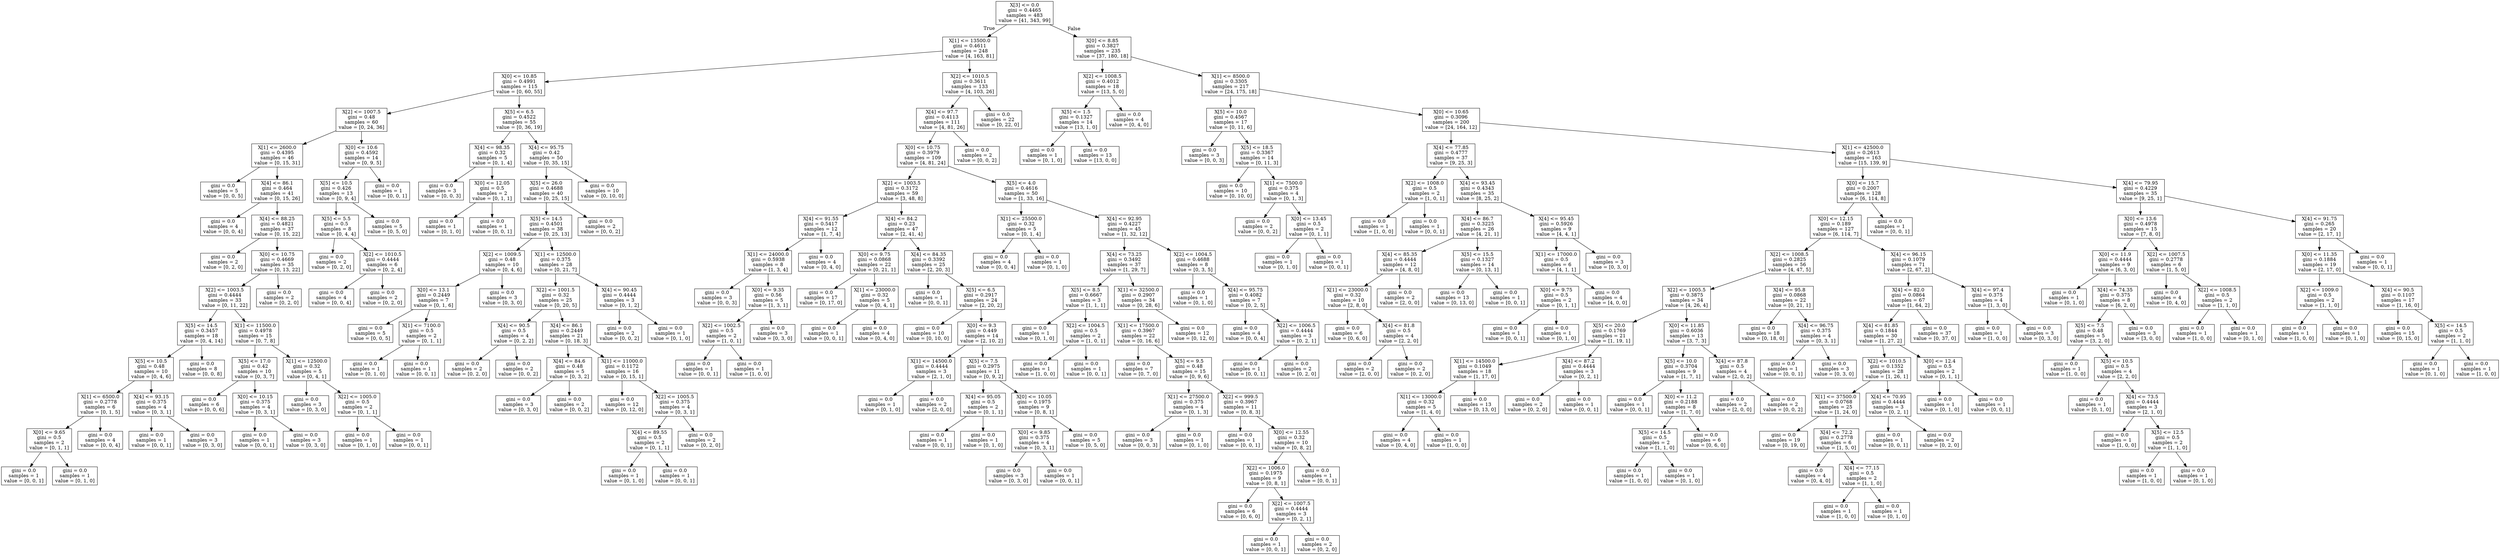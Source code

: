 digraph Tree {
node [shape=box] ;
0 [label="X[3] <= 0.0\ngini = 0.4465\nsamples = 483\nvalue = [41, 343, 99]"] ;
1 [label="X[1] <= 13500.0\ngini = 0.4611\nsamples = 248\nvalue = [4, 163, 81]"] ;
0 -> 1 [labeldistance=2.5, labelangle=45, headlabel="True"] ;
2 [label="X[0] <= 10.85\ngini = 0.4991\nsamples = 115\nvalue = [0, 60, 55]"] ;
1 -> 2 ;
3 [label="X[2] <= 1007.5\ngini = 0.48\nsamples = 60\nvalue = [0, 24, 36]"] ;
2 -> 3 ;
4 [label="X[1] <= 2600.0\ngini = 0.4395\nsamples = 46\nvalue = [0, 15, 31]"] ;
3 -> 4 ;
5 [label="gini = 0.0\nsamples = 5\nvalue = [0, 0, 5]"] ;
4 -> 5 ;
6 [label="X[4] <= 86.1\ngini = 0.464\nsamples = 41\nvalue = [0, 15, 26]"] ;
4 -> 6 ;
7 [label="gini = 0.0\nsamples = 4\nvalue = [0, 0, 4]"] ;
6 -> 7 ;
8 [label="X[4] <= 88.25\ngini = 0.4821\nsamples = 37\nvalue = [0, 15, 22]"] ;
6 -> 8 ;
9 [label="gini = 0.0\nsamples = 2\nvalue = [0, 2, 0]"] ;
8 -> 9 ;
10 [label="X[0] <= 10.75\ngini = 0.4669\nsamples = 35\nvalue = [0, 13, 22]"] ;
8 -> 10 ;
11 [label="X[2] <= 1003.5\ngini = 0.4444\nsamples = 33\nvalue = [0, 11, 22]"] ;
10 -> 11 ;
12 [label="X[5] <= 14.5\ngini = 0.3457\nsamples = 18\nvalue = [0, 4, 14]"] ;
11 -> 12 ;
13 [label="X[5] <= 10.5\ngini = 0.48\nsamples = 10\nvalue = [0, 4, 6]"] ;
12 -> 13 ;
14 [label="X[1] <= 6500.0\ngini = 0.2778\nsamples = 6\nvalue = [0, 1, 5]"] ;
13 -> 14 ;
15 [label="X[0] <= 9.65\ngini = 0.5\nsamples = 2\nvalue = [0, 1, 1]"] ;
14 -> 15 ;
16 [label="gini = 0.0\nsamples = 1\nvalue = [0, 0, 1]"] ;
15 -> 16 ;
17 [label="gini = 0.0\nsamples = 1\nvalue = [0, 1, 0]"] ;
15 -> 17 ;
18 [label="gini = 0.0\nsamples = 4\nvalue = [0, 0, 4]"] ;
14 -> 18 ;
19 [label="X[4] <= 93.15\ngini = 0.375\nsamples = 4\nvalue = [0, 3, 1]"] ;
13 -> 19 ;
20 [label="gini = 0.0\nsamples = 1\nvalue = [0, 0, 1]"] ;
19 -> 20 ;
21 [label="gini = 0.0\nsamples = 3\nvalue = [0, 3, 0]"] ;
19 -> 21 ;
22 [label="gini = 0.0\nsamples = 8\nvalue = [0, 0, 8]"] ;
12 -> 22 ;
23 [label="X[1] <= 11500.0\ngini = 0.4978\nsamples = 15\nvalue = [0, 7, 8]"] ;
11 -> 23 ;
24 [label="X[5] <= 17.0\ngini = 0.42\nsamples = 10\nvalue = [0, 3, 7]"] ;
23 -> 24 ;
25 [label="gini = 0.0\nsamples = 6\nvalue = [0, 0, 6]"] ;
24 -> 25 ;
26 [label="X[0] <= 10.15\ngini = 0.375\nsamples = 4\nvalue = [0, 3, 1]"] ;
24 -> 26 ;
27 [label="gini = 0.0\nsamples = 1\nvalue = [0, 0, 1]"] ;
26 -> 27 ;
28 [label="gini = 0.0\nsamples = 3\nvalue = [0, 3, 0]"] ;
26 -> 28 ;
29 [label="X[1] <= 12500.0\ngini = 0.32\nsamples = 5\nvalue = [0, 4, 1]"] ;
23 -> 29 ;
30 [label="gini = 0.0\nsamples = 3\nvalue = [0, 3, 0]"] ;
29 -> 30 ;
31 [label="X[2] <= 1005.0\ngini = 0.5\nsamples = 2\nvalue = [0, 1, 1]"] ;
29 -> 31 ;
32 [label="gini = 0.0\nsamples = 1\nvalue = [0, 1, 0]"] ;
31 -> 32 ;
33 [label="gini = 0.0\nsamples = 1\nvalue = [0, 0, 1]"] ;
31 -> 33 ;
34 [label="gini = 0.0\nsamples = 2\nvalue = [0, 2, 0]"] ;
10 -> 34 ;
35 [label="X[0] <= 10.6\ngini = 0.4592\nsamples = 14\nvalue = [0, 9, 5]"] ;
3 -> 35 ;
36 [label="X[5] <= 10.5\ngini = 0.426\nsamples = 13\nvalue = [0, 9, 4]"] ;
35 -> 36 ;
37 [label="X[5] <= 5.5\ngini = 0.5\nsamples = 8\nvalue = [0, 4, 4]"] ;
36 -> 37 ;
38 [label="gini = 0.0\nsamples = 2\nvalue = [0, 2, 0]"] ;
37 -> 38 ;
39 [label="X[2] <= 1010.5\ngini = 0.4444\nsamples = 6\nvalue = [0, 2, 4]"] ;
37 -> 39 ;
40 [label="gini = 0.0\nsamples = 4\nvalue = [0, 0, 4]"] ;
39 -> 40 ;
41 [label="gini = 0.0\nsamples = 2\nvalue = [0, 2, 0]"] ;
39 -> 41 ;
42 [label="gini = 0.0\nsamples = 5\nvalue = [0, 5, 0]"] ;
36 -> 42 ;
43 [label="gini = 0.0\nsamples = 1\nvalue = [0, 0, 1]"] ;
35 -> 43 ;
44 [label="X[5] <= 6.5\ngini = 0.4522\nsamples = 55\nvalue = [0, 36, 19]"] ;
2 -> 44 ;
45 [label="X[4] <= 98.35\ngini = 0.32\nsamples = 5\nvalue = [0, 1, 4]"] ;
44 -> 45 ;
46 [label="gini = 0.0\nsamples = 3\nvalue = [0, 0, 3]"] ;
45 -> 46 ;
47 [label="X[0] <= 12.05\ngini = 0.5\nsamples = 2\nvalue = [0, 1, 1]"] ;
45 -> 47 ;
48 [label="gini = 0.0\nsamples = 1\nvalue = [0, 1, 0]"] ;
47 -> 48 ;
49 [label="gini = 0.0\nsamples = 1\nvalue = [0, 0, 1]"] ;
47 -> 49 ;
50 [label="X[4] <= 95.75\ngini = 0.42\nsamples = 50\nvalue = [0, 35, 15]"] ;
44 -> 50 ;
51 [label="X[5] <= 26.0\ngini = 0.4688\nsamples = 40\nvalue = [0, 25, 15]"] ;
50 -> 51 ;
52 [label="X[5] <= 14.5\ngini = 0.4501\nsamples = 38\nvalue = [0, 25, 13]"] ;
51 -> 52 ;
53 [label="X[2] <= 1009.5\ngini = 0.48\nsamples = 10\nvalue = [0, 4, 6]"] ;
52 -> 53 ;
54 [label="X[0] <= 13.1\ngini = 0.2449\nsamples = 7\nvalue = [0, 1, 6]"] ;
53 -> 54 ;
55 [label="gini = 0.0\nsamples = 5\nvalue = [0, 0, 5]"] ;
54 -> 55 ;
56 [label="X[1] <= 7100.0\ngini = 0.5\nsamples = 2\nvalue = [0, 1, 1]"] ;
54 -> 56 ;
57 [label="gini = 0.0\nsamples = 1\nvalue = [0, 1, 0]"] ;
56 -> 57 ;
58 [label="gini = 0.0\nsamples = 1\nvalue = [0, 0, 1]"] ;
56 -> 58 ;
59 [label="gini = 0.0\nsamples = 3\nvalue = [0, 3, 0]"] ;
53 -> 59 ;
60 [label="X[1] <= 12500.0\ngini = 0.375\nsamples = 28\nvalue = [0, 21, 7]"] ;
52 -> 60 ;
61 [label="X[2] <= 1001.5\ngini = 0.32\nsamples = 25\nvalue = [0, 20, 5]"] ;
60 -> 61 ;
62 [label="X[4] <= 90.5\ngini = 0.5\nsamples = 4\nvalue = [0, 2, 2]"] ;
61 -> 62 ;
63 [label="gini = 0.0\nsamples = 2\nvalue = [0, 2, 0]"] ;
62 -> 63 ;
64 [label="gini = 0.0\nsamples = 2\nvalue = [0, 0, 2]"] ;
62 -> 64 ;
65 [label="X[4] <= 86.1\ngini = 0.2449\nsamples = 21\nvalue = [0, 18, 3]"] ;
61 -> 65 ;
66 [label="X[4] <= 84.6\ngini = 0.48\nsamples = 5\nvalue = [0, 3, 2]"] ;
65 -> 66 ;
67 [label="gini = 0.0\nsamples = 3\nvalue = [0, 3, 0]"] ;
66 -> 67 ;
68 [label="gini = 0.0\nsamples = 2\nvalue = [0, 0, 2]"] ;
66 -> 68 ;
69 [label="X[1] <= 11000.0\ngini = 0.1172\nsamples = 16\nvalue = [0, 15, 1]"] ;
65 -> 69 ;
70 [label="gini = 0.0\nsamples = 12\nvalue = [0, 12, 0]"] ;
69 -> 70 ;
71 [label="X[2] <= 1005.5\ngini = 0.375\nsamples = 4\nvalue = [0, 3, 1]"] ;
69 -> 71 ;
72 [label="X[4] <= 89.55\ngini = 0.5\nsamples = 2\nvalue = [0, 1, 1]"] ;
71 -> 72 ;
73 [label="gini = 0.0\nsamples = 1\nvalue = [0, 1, 0]"] ;
72 -> 73 ;
74 [label="gini = 0.0\nsamples = 1\nvalue = [0, 0, 1]"] ;
72 -> 74 ;
75 [label="gini = 0.0\nsamples = 2\nvalue = [0, 2, 0]"] ;
71 -> 75 ;
76 [label="X[4] <= 90.45\ngini = 0.4444\nsamples = 3\nvalue = [0, 1, 2]"] ;
60 -> 76 ;
77 [label="gini = 0.0\nsamples = 2\nvalue = [0, 0, 2]"] ;
76 -> 77 ;
78 [label="gini = 0.0\nsamples = 1\nvalue = [0, 1, 0]"] ;
76 -> 78 ;
79 [label="gini = 0.0\nsamples = 2\nvalue = [0, 0, 2]"] ;
51 -> 79 ;
80 [label="gini = 0.0\nsamples = 10\nvalue = [0, 10, 0]"] ;
50 -> 80 ;
81 [label="X[2] <= 1010.5\ngini = 0.3611\nsamples = 133\nvalue = [4, 103, 26]"] ;
1 -> 81 ;
82 [label="X[4] <= 97.7\ngini = 0.4113\nsamples = 111\nvalue = [4, 81, 26]"] ;
81 -> 82 ;
83 [label="X[0] <= 10.75\ngini = 0.3979\nsamples = 109\nvalue = [4, 81, 24]"] ;
82 -> 83 ;
84 [label="X[2] <= 1003.5\ngini = 0.3172\nsamples = 59\nvalue = [3, 48, 8]"] ;
83 -> 84 ;
85 [label="X[4] <= 91.55\ngini = 0.5417\nsamples = 12\nvalue = [1, 7, 4]"] ;
84 -> 85 ;
86 [label="X[1] <= 24000.0\ngini = 0.5938\nsamples = 8\nvalue = [1, 3, 4]"] ;
85 -> 86 ;
87 [label="gini = 0.0\nsamples = 3\nvalue = [0, 0, 3]"] ;
86 -> 87 ;
88 [label="X[0] <= 9.35\ngini = 0.56\nsamples = 5\nvalue = [1, 3, 1]"] ;
86 -> 88 ;
89 [label="X[2] <= 1002.5\ngini = 0.5\nsamples = 2\nvalue = [1, 0, 1]"] ;
88 -> 89 ;
90 [label="gini = 0.0\nsamples = 1\nvalue = [0, 0, 1]"] ;
89 -> 90 ;
91 [label="gini = 0.0\nsamples = 1\nvalue = [1, 0, 0]"] ;
89 -> 91 ;
92 [label="gini = 0.0\nsamples = 3\nvalue = [0, 3, 0]"] ;
88 -> 92 ;
93 [label="gini = 0.0\nsamples = 4\nvalue = [0, 4, 0]"] ;
85 -> 93 ;
94 [label="X[4] <= 84.2\ngini = 0.23\nsamples = 47\nvalue = [2, 41, 4]"] ;
84 -> 94 ;
95 [label="X[0] <= 9.75\ngini = 0.0868\nsamples = 22\nvalue = [0, 21, 1]"] ;
94 -> 95 ;
96 [label="gini = 0.0\nsamples = 17\nvalue = [0, 17, 0]"] ;
95 -> 96 ;
97 [label="X[1] <= 23000.0\ngini = 0.32\nsamples = 5\nvalue = [0, 4, 1]"] ;
95 -> 97 ;
98 [label="gini = 0.0\nsamples = 1\nvalue = [0, 0, 1]"] ;
97 -> 98 ;
99 [label="gini = 0.0\nsamples = 4\nvalue = [0, 4, 0]"] ;
97 -> 99 ;
100 [label="X[4] <= 84.35\ngini = 0.3392\nsamples = 25\nvalue = [2, 20, 3]"] ;
94 -> 100 ;
101 [label="gini = 0.0\nsamples = 1\nvalue = [0, 0, 1]"] ;
100 -> 101 ;
102 [label="X[5] <= 6.5\ngini = 0.2917\nsamples = 24\nvalue = [2, 20, 2]"] ;
100 -> 102 ;
103 [label="gini = 0.0\nsamples = 10\nvalue = [0, 10, 0]"] ;
102 -> 103 ;
104 [label="X[0] <= 9.3\ngini = 0.449\nsamples = 14\nvalue = [2, 10, 2]"] ;
102 -> 104 ;
105 [label="X[1] <= 14500.0\ngini = 0.4444\nsamples = 3\nvalue = [2, 1, 0]"] ;
104 -> 105 ;
106 [label="gini = 0.0\nsamples = 1\nvalue = [0, 1, 0]"] ;
105 -> 106 ;
107 [label="gini = 0.0\nsamples = 2\nvalue = [2, 0, 0]"] ;
105 -> 107 ;
108 [label="X[5] <= 7.5\ngini = 0.2975\nsamples = 11\nvalue = [0, 9, 2]"] ;
104 -> 108 ;
109 [label="X[4] <= 95.05\ngini = 0.5\nsamples = 2\nvalue = [0, 1, 1]"] ;
108 -> 109 ;
110 [label="gini = 0.0\nsamples = 1\nvalue = [0, 0, 1]"] ;
109 -> 110 ;
111 [label="gini = 0.0\nsamples = 1\nvalue = [0, 1, 0]"] ;
109 -> 111 ;
112 [label="X[0] <= 10.05\ngini = 0.1975\nsamples = 9\nvalue = [0, 8, 1]"] ;
108 -> 112 ;
113 [label="X[0] <= 9.85\ngini = 0.375\nsamples = 4\nvalue = [0, 3, 1]"] ;
112 -> 113 ;
114 [label="gini = 0.0\nsamples = 3\nvalue = [0, 3, 0]"] ;
113 -> 114 ;
115 [label="gini = 0.0\nsamples = 1\nvalue = [0, 0, 1]"] ;
113 -> 115 ;
116 [label="gini = 0.0\nsamples = 5\nvalue = [0, 5, 0]"] ;
112 -> 116 ;
117 [label="X[5] <= 4.0\ngini = 0.4616\nsamples = 50\nvalue = [1, 33, 16]"] ;
83 -> 117 ;
118 [label="X[1] <= 25500.0\ngini = 0.32\nsamples = 5\nvalue = [0, 1, 4]"] ;
117 -> 118 ;
119 [label="gini = 0.0\nsamples = 4\nvalue = [0, 0, 4]"] ;
118 -> 119 ;
120 [label="gini = 0.0\nsamples = 1\nvalue = [0, 1, 0]"] ;
118 -> 120 ;
121 [label="X[4] <= 92.95\ngini = 0.4227\nsamples = 45\nvalue = [1, 32, 12]"] ;
117 -> 121 ;
122 [label="X[4] <= 73.25\ngini = 0.3492\nsamples = 37\nvalue = [1, 29, 7]"] ;
121 -> 122 ;
123 [label="X[5] <= 8.5\ngini = 0.6667\nsamples = 3\nvalue = [1, 1, 1]"] ;
122 -> 123 ;
124 [label="gini = 0.0\nsamples = 1\nvalue = [0, 1, 0]"] ;
123 -> 124 ;
125 [label="X[2] <= 1004.5\ngini = 0.5\nsamples = 2\nvalue = [1, 0, 1]"] ;
123 -> 125 ;
126 [label="gini = 0.0\nsamples = 1\nvalue = [1, 0, 0]"] ;
125 -> 126 ;
127 [label="gini = 0.0\nsamples = 1\nvalue = [0, 0, 1]"] ;
125 -> 127 ;
128 [label="X[1] <= 32500.0\ngini = 0.2907\nsamples = 34\nvalue = [0, 28, 6]"] ;
122 -> 128 ;
129 [label="X[1] <= 17500.0\ngini = 0.3967\nsamples = 22\nvalue = [0, 16, 6]"] ;
128 -> 129 ;
130 [label="gini = 0.0\nsamples = 7\nvalue = [0, 7, 0]"] ;
129 -> 130 ;
131 [label="X[5] <= 9.5\ngini = 0.48\nsamples = 15\nvalue = [0, 9, 6]"] ;
129 -> 131 ;
132 [label="X[1] <= 27500.0\ngini = 0.375\nsamples = 4\nvalue = [0, 1, 3]"] ;
131 -> 132 ;
133 [label="gini = 0.0\nsamples = 3\nvalue = [0, 0, 3]"] ;
132 -> 133 ;
134 [label="gini = 0.0\nsamples = 1\nvalue = [0, 1, 0]"] ;
132 -> 134 ;
135 [label="X[2] <= 999.5\ngini = 0.3967\nsamples = 11\nvalue = [0, 8, 3]"] ;
131 -> 135 ;
136 [label="gini = 0.0\nsamples = 1\nvalue = [0, 0, 1]"] ;
135 -> 136 ;
137 [label="X[0] <= 12.55\ngini = 0.32\nsamples = 10\nvalue = [0, 8, 2]"] ;
135 -> 137 ;
138 [label="X[2] <= 1006.0\ngini = 0.1975\nsamples = 9\nvalue = [0, 8, 1]"] ;
137 -> 138 ;
139 [label="gini = 0.0\nsamples = 6\nvalue = [0, 6, 0]"] ;
138 -> 139 ;
140 [label="X[2] <= 1007.5\ngini = 0.4444\nsamples = 3\nvalue = [0, 2, 1]"] ;
138 -> 140 ;
141 [label="gini = 0.0\nsamples = 1\nvalue = [0, 0, 1]"] ;
140 -> 141 ;
142 [label="gini = 0.0\nsamples = 2\nvalue = [0, 2, 0]"] ;
140 -> 142 ;
143 [label="gini = 0.0\nsamples = 1\nvalue = [0, 0, 1]"] ;
137 -> 143 ;
144 [label="gini = 0.0\nsamples = 12\nvalue = [0, 12, 0]"] ;
128 -> 144 ;
145 [label="X[2] <= 1004.5\ngini = 0.4688\nsamples = 8\nvalue = [0, 3, 5]"] ;
121 -> 145 ;
146 [label="gini = 0.0\nsamples = 1\nvalue = [0, 1, 0]"] ;
145 -> 146 ;
147 [label="X[4] <= 95.75\ngini = 0.4082\nsamples = 7\nvalue = [0, 2, 5]"] ;
145 -> 147 ;
148 [label="gini = 0.0\nsamples = 4\nvalue = [0, 0, 4]"] ;
147 -> 148 ;
149 [label="X[2] <= 1006.5\ngini = 0.4444\nsamples = 3\nvalue = [0, 2, 1]"] ;
147 -> 149 ;
150 [label="gini = 0.0\nsamples = 1\nvalue = [0, 0, 1]"] ;
149 -> 150 ;
151 [label="gini = 0.0\nsamples = 2\nvalue = [0, 2, 0]"] ;
149 -> 151 ;
152 [label="gini = 0.0\nsamples = 2\nvalue = [0, 0, 2]"] ;
82 -> 152 ;
153 [label="gini = 0.0\nsamples = 22\nvalue = [0, 22, 0]"] ;
81 -> 153 ;
154 [label="X[0] <= 8.85\ngini = 0.3827\nsamples = 235\nvalue = [37, 180, 18]"] ;
0 -> 154 [labeldistance=2.5, labelangle=-45, headlabel="False"] ;
155 [label="X[2] <= 1008.5\ngini = 0.4012\nsamples = 18\nvalue = [13, 5, 0]"] ;
154 -> 155 ;
156 [label="X[5] <= 1.5\ngini = 0.1327\nsamples = 14\nvalue = [13, 1, 0]"] ;
155 -> 156 ;
157 [label="gini = 0.0\nsamples = 1\nvalue = [0, 1, 0]"] ;
156 -> 157 ;
158 [label="gini = 0.0\nsamples = 13\nvalue = [13, 0, 0]"] ;
156 -> 158 ;
159 [label="gini = 0.0\nsamples = 4\nvalue = [0, 4, 0]"] ;
155 -> 159 ;
160 [label="X[1] <= 8500.0\ngini = 0.3305\nsamples = 217\nvalue = [24, 175, 18]"] ;
154 -> 160 ;
161 [label="X[5] <= 10.0\ngini = 0.4567\nsamples = 17\nvalue = [0, 11, 6]"] ;
160 -> 161 ;
162 [label="gini = 0.0\nsamples = 3\nvalue = [0, 0, 3]"] ;
161 -> 162 ;
163 [label="X[5] <= 18.5\ngini = 0.3367\nsamples = 14\nvalue = [0, 11, 3]"] ;
161 -> 163 ;
164 [label="gini = 0.0\nsamples = 10\nvalue = [0, 10, 0]"] ;
163 -> 164 ;
165 [label="X[1] <= 7500.0\ngini = 0.375\nsamples = 4\nvalue = [0, 1, 3]"] ;
163 -> 165 ;
166 [label="gini = 0.0\nsamples = 2\nvalue = [0, 0, 2]"] ;
165 -> 166 ;
167 [label="X[0] <= 13.45\ngini = 0.5\nsamples = 2\nvalue = [0, 1, 1]"] ;
165 -> 167 ;
168 [label="gini = 0.0\nsamples = 1\nvalue = [0, 1, 0]"] ;
167 -> 168 ;
169 [label="gini = 0.0\nsamples = 1\nvalue = [0, 0, 1]"] ;
167 -> 169 ;
170 [label="X[0] <= 10.65\ngini = 0.3096\nsamples = 200\nvalue = [24, 164, 12]"] ;
160 -> 170 ;
171 [label="X[4] <= 77.85\ngini = 0.4777\nsamples = 37\nvalue = [9, 25, 3]"] ;
170 -> 171 ;
172 [label="X[2] <= 1008.0\ngini = 0.5\nsamples = 2\nvalue = [1, 0, 1]"] ;
171 -> 172 ;
173 [label="gini = 0.0\nsamples = 1\nvalue = [1, 0, 0]"] ;
172 -> 173 ;
174 [label="gini = 0.0\nsamples = 1\nvalue = [0, 0, 1]"] ;
172 -> 174 ;
175 [label="X[4] <= 93.45\ngini = 0.4343\nsamples = 35\nvalue = [8, 25, 2]"] ;
171 -> 175 ;
176 [label="X[4] <= 86.7\ngini = 0.3225\nsamples = 26\nvalue = [4, 21, 1]"] ;
175 -> 176 ;
177 [label="X[4] <= 85.35\ngini = 0.4444\nsamples = 12\nvalue = [4, 8, 0]"] ;
176 -> 177 ;
178 [label="X[1] <= 23000.0\ngini = 0.32\nsamples = 10\nvalue = [2, 8, 0]"] ;
177 -> 178 ;
179 [label="gini = 0.0\nsamples = 6\nvalue = [0, 6, 0]"] ;
178 -> 179 ;
180 [label="X[4] <= 81.8\ngini = 0.5\nsamples = 4\nvalue = [2, 2, 0]"] ;
178 -> 180 ;
181 [label="gini = 0.0\nsamples = 2\nvalue = [2, 0, 0]"] ;
180 -> 181 ;
182 [label="gini = 0.0\nsamples = 2\nvalue = [0, 2, 0]"] ;
180 -> 182 ;
183 [label="gini = 0.0\nsamples = 2\nvalue = [2, 0, 0]"] ;
177 -> 183 ;
184 [label="X[5] <= 15.5\ngini = 0.1327\nsamples = 14\nvalue = [0, 13, 1]"] ;
176 -> 184 ;
185 [label="gini = 0.0\nsamples = 13\nvalue = [0, 13, 0]"] ;
184 -> 185 ;
186 [label="gini = 0.0\nsamples = 1\nvalue = [0, 0, 1]"] ;
184 -> 186 ;
187 [label="X[4] <= 95.45\ngini = 0.5926\nsamples = 9\nvalue = [4, 4, 1]"] ;
175 -> 187 ;
188 [label="X[1] <= 17000.0\ngini = 0.5\nsamples = 6\nvalue = [4, 1, 1]"] ;
187 -> 188 ;
189 [label="X[0] <= 9.75\ngini = 0.5\nsamples = 2\nvalue = [0, 1, 1]"] ;
188 -> 189 ;
190 [label="gini = 0.0\nsamples = 1\nvalue = [0, 0, 1]"] ;
189 -> 190 ;
191 [label="gini = 0.0\nsamples = 1\nvalue = [0, 1, 0]"] ;
189 -> 191 ;
192 [label="gini = 0.0\nsamples = 4\nvalue = [4, 0, 0]"] ;
188 -> 192 ;
193 [label="gini = 0.0\nsamples = 3\nvalue = [0, 3, 0]"] ;
187 -> 193 ;
194 [label="X[1] <= 42500.0\ngini = 0.2613\nsamples = 163\nvalue = [15, 139, 9]"] ;
170 -> 194 ;
195 [label="X[0] <= 15.7\ngini = 0.2007\nsamples = 128\nvalue = [6, 114, 8]"] ;
194 -> 195 ;
196 [label="X[0] <= 12.15\ngini = 0.189\nsamples = 127\nvalue = [6, 114, 7]"] ;
195 -> 196 ;
197 [label="X[2] <= 1008.5\ngini = 0.2825\nsamples = 56\nvalue = [4, 47, 5]"] ;
196 -> 197 ;
198 [label="X[2] <= 1005.5\ngini = 0.3875\nsamples = 34\nvalue = [4, 26, 4]"] ;
197 -> 198 ;
199 [label="X[5] <= 20.0\ngini = 0.1769\nsamples = 21\nvalue = [1, 19, 1]"] ;
198 -> 199 ;
200 [label="X[1] <= 14500.0\ngini = 0.1049\nsamples = 18\nvalue = [1, 17, 0]"] ;
199 -> 200 ;
201 [label="X[1] <= 13000.0\ngini = 0.32\nsamples = 5\nvalue = [1, 4, 0]"] ;
200 -> 201 ;
202 [label="gini = 0.0\nsamples = 4\nvalue = [0, 4, 0]"] ;
201 -> 202 ;
203 [label="gini = 0.0\nsamples = 1\nvalue = [1, 0, 0]"] ;
201 -> 203 ;
204 [label="gini = 0.0\nsamples = 13\nvalue = [0, 13, 0]"] ;
200 -> 204 ;
205 [label="X[4] <= 87.2\ngini = 0.4444\nsamples = 3\nvalue = [0, 2, 1]"] ;
199 -> 205 ;
206 [label="gini = 0.0\nsamples = 2\nvalue = [0, 2, 0]"] ;
205 -> 206 ;
207 [label="gini = 0.0\nsamples = 1\nvalue = [0, 0, 1]"] ;
205 -> 207 ;
208 [label="X[0] <= 11.85\ngini = 0.6036\nsamples = 13\nvalue = [3, 7, 3]"] ;
198 -> 208 ;
209 [label="X[5] <= 10.0\ngini = 0.3704\nsamples = 9\nvalue = [1, 7, 1]"] ;
208 -> 209 ;
210 [label="gini = 0.0\nsamples = 1\nvalue = [0, 0, 1]"] ;
209 -> 210 ;
211 [label="X[0] <= 11.2\ngini = 0.2188\nsamples = 8\nvalue = [1, 7, 0]"] ;
209 -> 211 ;
212 [label="X[5] <= 14.5\ngini = 0.5\nsamples = 2\nvalue = [1, 1, 0]"] ;
211 -> 212 ;
213 [label="gini = 0.0\nsamples = 1\nvalue = [1, 0, 0]"] ;
212 -> 213 ;
214 [label="gini = 0.0\nsamples = 1\nvalue = [0, 1, 0]"] ;
212 -> 214 ;
215 [label="gini = 0.0\nsamples = 6\nvalue = [0, 6, 0]"] ;
211 -> 215 ;
216 [label="X[4] <= 87.8\ngini = 0.5\nsamples = 4\nvalue = [2, 0, 2]"] ;
208 -> 216 ;
217 [label="gini = 0.0\nsamples = 2\nvalue = [2, 0, 0]"] ;
216 -> 217 ;
218 [label="gini = 0.0\nsamples = 2\nvalue = [0, 0, 2]"] ;
216 -> 218 ;
219 [label="X[4] <= 95.8\ngini = 0.0868\nsamples = 22\nvalue = [0, 21, 1]"] ;
197 -> 219 ;
220 [label="gini = 0.0\nsamples = 18\nvalue = [0, 18, 0]"] ;
219 -> 220 ;
221 [label="X[4] <= 96.75\ngini = 0.375\nsamples = 4\nvalue = [0, 3, 1]"] ;
219 -> 221 ;
222 [label="gini = 0.0\nsamples = 1\nvalue = [0, 0, 1]"] ;
221 -> 222 ;
223 [label="gini = 0.0\nsamples = 3\nvalue = [0, 3, 0]"] ;
221 -> 223 ;
224 [label="X[4] <= 96.15\ngini = 0.1079\nsamples = 71\nvalue = [2, 67, 2]"] ;
196 -> 224 ;
225 [label="X[4] <= 82.0\ngini = 0.0864\nsamples = 67\nvalue = [1, 64, 2]"] ;
224 -> 225 ;
226 [label="X[4] <= 81.85\ngini = 0.1844\nsamples = 30\nvalue = [1, 27, 2]"] ;
225 -> 226 ;
227 [label="X[2] <= 1010.5\ngini = 0.1352\nsamples = 28\nvalue = [1, 26, 1]"] ;
226 -> 227 ;
228 [label="X[1] <= 37500.0\ngini = 0.0768\nsamples = 25\nvalue = [1, 24, 0]"] ;
227 -> 228 ;
229 [label="gini = 0.0\nsamples = 19\nvalue = [0, 19, 0]"] ;
228 -> 229 ;
230 [label="X[4] <= 72.2\ngini = 0.2778\nsamples = 6\nvalue = [1, 5, 0]"] ;
228 -> 230 ;
231 [label="gini = 0.0\nsamples = 4\nvalue = [0, 4, 0]"] ;
230 -> 231 ;
232 [label="X[4] <= 77.15\ngini = 0.5\nsamples = 2\nvalue = [1, 1, 0]"] ;
230 -> 232 ;
233 [label="gini = 0.0\nsamples = 1\nvalue = [1, 0, 0]"] ;
232 -> 233 ;
234 [label="gini = 0.0\nsamples = 1\nvalue = [0, 1, 0]"] ;
232 -> 234 ;
235 [label="X[4] <= 70.95\ngini = 0.4444\nsamples = 3\nvalue = [0, 2, 1]"] ;
227 -> 235 ;
236 [label="gini = 0.0\nsamples = 1\nvalue = [0, 0, 1]"] ;
235 -> 236 ;
237 [label="gini = 0.0\nsamples = 2\nvalue = [0, 2, 0]"] ;
235 -> 237 ;
238 [label="X[0] <= 12.4\ngini = 0.5\nsamples = 2\nvalue = [0, 1, 1]"] ;
226 -> 238 ;
239 [label="gini = 0.0\nsamples = 1\nvalue = [0, 1, 0]"] ;
238 -> 239 ;
240 [label="gini = 0.0\nsamples = 1\nvalue = [0, 0, 1]"] ;
238 -> 240 ;
241 [label="gini = 0.0\nsamples = 37\nvalue = [0, 37, 0]"] ;
225 -> 241 ;
242 [label="X[4] <= 97.4\ngini = 0.375\nsamples = 4\nvalue = [1, 3, 0]"] ;
224 -> 242 ;
243 [label="gini = 0.0\nsamples = 1\nvalue = [1, 0, 0]"] ;
242 -> 243 ;
244 [label="gini = 0.0\nsamples = 3\nvalue = [0, 3, 0]"] ;
242 -> 244 ;
245 [label="gini = 0.0\nsamples = 1\nvalue = [0, 0, 1]"] ;
195 -> 245 ;
246 [label="X[4] <= 79.95\ngini = 0.4229\nsamples = 35\nvalue = [9, 25, 1]"] ;
194 -> 246 ;
247 [label="X[0] <= 13.6\ngini = 0.4978\nsamples = 15\nvalue = [7, 8, 0]"] ;
246 -> 247 ;
248 [label="X[0] <= 11.9\ngini = 0.4444\nsamples = 9\nvalue = [6, 3, 0]"] ;
247 -> 248 ;
249 [label="gini = 0.0\nsamples = 1\nvalue = [0, 1, 0]"] ;
248 -> 249 ;
250 [label="X[4] <= 74.35\ngini = 0.375\nsamples = 8\nvalue = [6, 2, 0]"] ;
248 -> 250 ;
251 [label="X[5] <= 7.5\ngini = 0.48\nsamples = 5\nvalue = [3, 2, 0]"] ;
250 -> 251 ;
252 [label="gini = 0.0\nsamples = 1\nvalue = [1, 0, 0]"] ;
251 -> 252 ;
253 [label="X[5] <= 10.5\ngini = 0.5\nsamples = 4\nvalue = [2, 2, 0]"] ;
251 -> 253 ;
254 [label="gini = 0.0\nsamples = 1\nvalue = [0, 1, 0]"] ;
253 -> 254 ;
255 [label="X[4] <= 73.5\ngini = 0.4444\nsamples = 3\nvalue = [2, 1, 0]"] ;
253 -> 255 ;
256 [label="gini = 0.0\nsamples = 1\nvalue = [1, 0, 0]"] ;
255 -> 256 ;
257 [label="X[5] <= 12.5\ngini = 0.5\nsamples = 2\nvalue = [1, 1, 0]"] ;
255 -> 257 ;
258 [label="gini = 0.0\nsamples = 1\nvalue = [1, 0, 0]"] ;
257 -> 258 ;
259 [label="gini = 0.0\nsamples = 1\nvalue = [0, 1, 0]"] ;
257 -> 259 ;
260 [label="gini = 0.0\nsamples = 3\nvalue = [3, 0, 0]"] ;
250 -> 260 ;
261 [label="X[2] <= 1007.5\ngini = 0.2778\nsamples = 6\nvalue = [1, 5, 0]"] ;
247 -> 261 ;
262 [label="gini = 0.0\nsamples = 4\nvalue = [0, 4, 0]"] ;
261 -> 262 ;
263 [label="X[2] <= 1008.5\ngini = 0.5\nsamples = 2\nvalue = [1, 1, 0]"] ;
261 -> 263 ;
264 [label="gini = 0.0\nsamples = 1\nvalue = [1, 0, 0]"] ;
263 -> 264 ;
265 [label="gini = 0.0\nsamples = 1\nvalue = [0, 1, 0]"] ;
263 -> 265 ;
266 [label="X[4] <= 91.75\ngini = 0.265\nsamples = 20\nvalue = [2, 17, 1]"] ;
246 -> 266 ;
267 [label="X[0] <= 11.35\ngini = 0.1884\nsamples = 19\nvalue = [2, 17, 0]"] ;
266 -> 267 ;
268 [label="X[2] <= 1009.0\ngini = 0.5\nsamples = 2\nvalue = [1, 1, 0]"] ;
267 -> 268 ;
269 [label="gini = 0.0\nsamples = 1\nvalue = [1, 0, 0]"] ;
268 -> 269 ;
270 [label="gini = 0.0\nsamples = 1\nvalue = [0, 1, 0]"] ;
268 -> 270 ;
271 [label="X[4] <= 90.5\ngini = 0.1107\nsamples = 17\nvalue = [1, 16, 0]"] ;
267 -> 271 ;
272 [label="gini = 0.0\nsamples = 15\nvalue = [0, 15, 0]"] ;
271 -> 272 ;
273 [label="X[5] <= 14.5\ngini = 0.5\nsamples = 2\nvalue = [1, 1, 0]"] ;
271 -> 273 ;
274 [label="gini = 0.0\nsamples = 1\nvalue = [0, 1, 0]"] ;
273 -> 274 ;
275 [label="gini = 0.0\nsamples = 1\nvalue = [1, 0, 0]"] ;
273 -> 275 ;
276 [label="gini = 0.0\nsamples = 1\nvalue = [0, 0, 1]"] ;
266 -> 276 ;
}